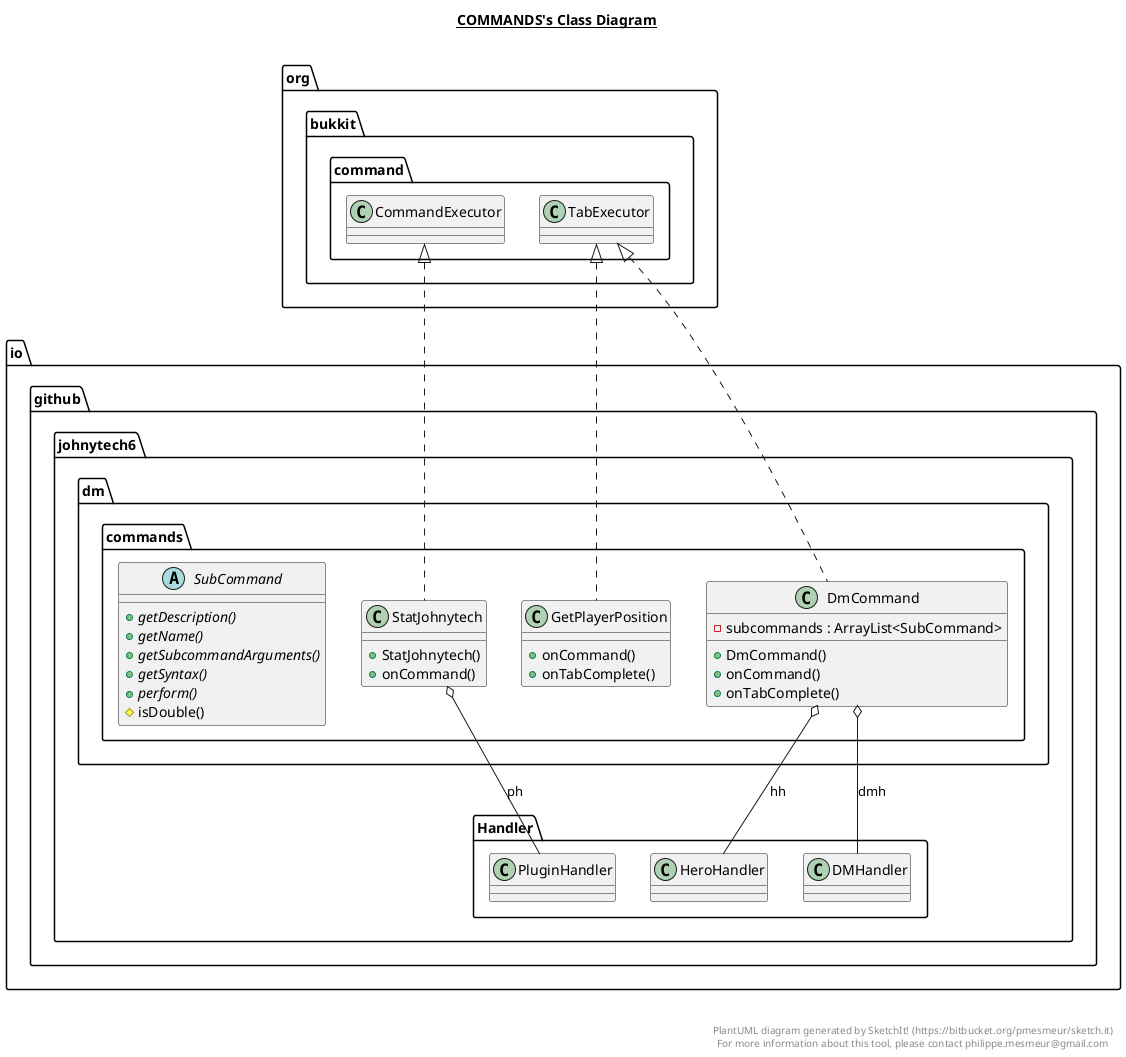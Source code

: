 @startuml

title __COMMANDS's Class Diagram__\n

  namespace io.github.johnytech6 {
    namespace dm {
      namespace commands {
        class io.github.johnytech6.dm.commands.DmCommand {
            - subcommands : ArrayList<SubCommand>
            + DmCommand()
            + onCommand()
            + onTabComplete()
        }
      }
    }
  }
  

  namespace io.github.johnytech6 {
    namespace dm {
      namespace commands {
        class io.github.johnytech6.dm.commands.GetPlayerPosition {
            + onCommand()
            + onTabComplete()
        }
      }
    }
  }
  

  namespace io.github.johnytech6 {
    namespace dm {
      namespace commands {
        class io.github.johnytech6.dm.commands.StatJohnytech {
            + StatJohnytech()
            + onCommand()
        }
      }
    }
  }
  

  namespace io.github.johnytech6 {
    namespace dm {
      namespace commands {
        abstract class io.github.johnytech6.dm.commands.SubCommand {
            {abstract} + getDescription()
            {abstract} + getName()
            {abstract} + getSubcommandArguments()
            {abstract} + getSyntax()
            {abstract} + perform()
            # isDouble()
        }
      }
    }
  }
  

  io.github.johnytech6.dm.commands.DmCommand .up.|> org.bukkit.command.TabExecutor
  io.github.johnytech6.dm.commands.DmCommand o-- io.github.johnytech6.Handler.DMHandler : dmh
  io.github.johnytech6.dm.commands.DmCommand o-- io.github.johnytech6.Handler.HeroHandler : hh
  io.github.johnytech6.dm.commands.GetPlayerPosition .up.|> org.bukkit.command.TabExecutor
  io.github.johnytech6.dm.commands.StatJohnytech .up.|> org.bukkit.command.CommandExecutor
  io.github.johnytech6.dm.commands.StatJohnytech o-- io.github.johnytech6.Handler.PluginHandler : ph


right footer


PlantUML diagram generated by SketchIt! (https://bitbucket.org/pmesmeur/sketch.it)
For more information about this tool, please contact philippe.mesmeur@gmail.com
endfooter

@enduml
